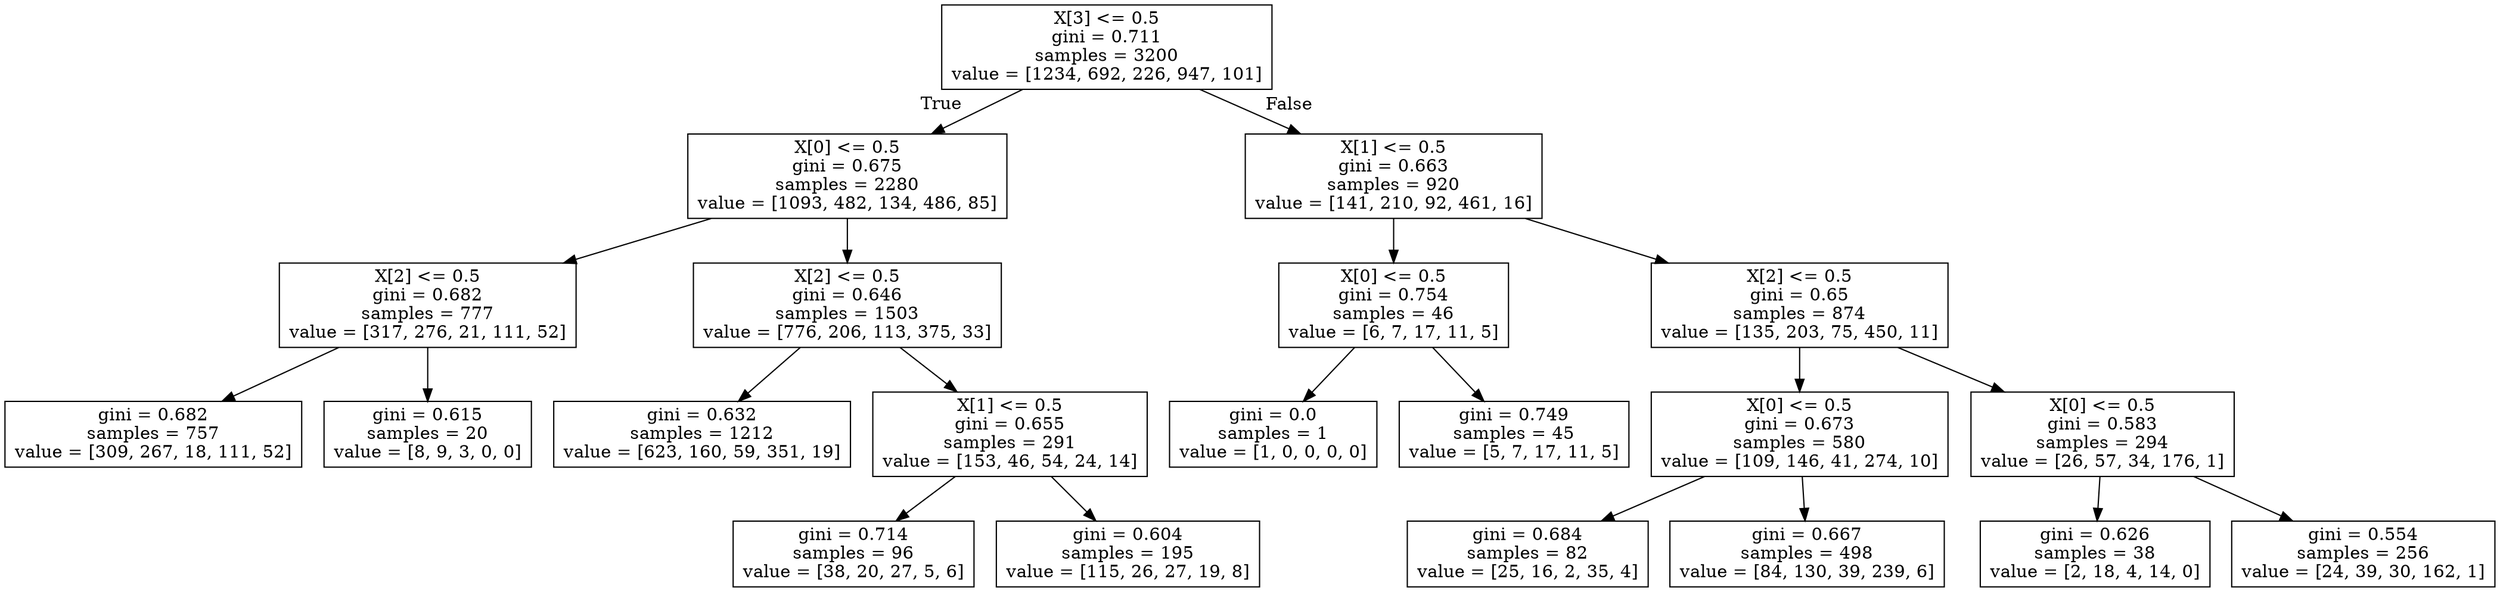 digraph Tree {
node [shape=box] ;
0 [label="X[3] <= 0.5\ngini = 0.711\nsamples = 3200\nvalue = [1234, 692, 226, 947, 101]"] ;
1 [label="X[0] <= 0.5\ngini = 0.675\nsamples = 2280\nvalue = [1093, 482, 134, 486, 85]"] ;
0 -> 1 [labeldistance=2.5, labelangle=45, headlabel="True"] ;
2 [label="X[2] <= 0.5\ngini = 0.682\nsamples = 777\nvalue = [317, 276, 21, 111, 52]"] ;
1 -> 2 ;
3 [label="gini = 0.682\nsamples = 757\nvalue = [309, 267, 18, 111, 52]"] ;
2 -> 3 ;
4 [label="gini = 0.615\nsamples = 20\nvalue = [8, 9, 3, 0, 0]"] ;
2 -> 4 ;
5 [label="X[2] <= 0.5\ngini = 0.646\nsamples = 1503\nvalue = [776, 206, 113, 375, 33]"] ;
1 -> 5 ;
6 [label="gini = 0.632\nsamples = 1212\nvalue = [623, 160, 59, 351, 19]"] ;
5 -> 6 ;
7 [label="X[1] <= 0.5\ngini = 0.655\nsamples = 291\nvalue = [153, 46, 54, 24, 14]"] ;
5 -> 7 ;
8 [label="gini = 0.714\nsamples = 96\nvalue = [38, 20, 27, 5, 6]"] ;
7 -> 8 ;
9 [label="gini = 0.604\nsamples = 195\nvalue = [115, 26, 27, 19, 8]"] ;
7 -> 9 ;
10 [label="X[1] <= 0.5\ngini = 0.663\nsamples = 920\nvalue = [141, 210, 92, 461, 16]"] ;
0 -> 10 [labeldistance=2.5, labelangle=-45, headlabel="False"] ;
11 [label="X[0] <= 0.5\ngini = 0.754\nsamples = 46\nvalue = [6, 7, 17, 11, 5]"] ;
10 -> 11 ;
12 [label="gini = 0.0\nsamples = 1\nvalue = [1, 0, 0, 0, 0]"] ;
11 -> 12 ;
13 [label="gini = 0.749\nsamples = 45\nvalue = [5, 7, 17, 11, 5]"] ;
11 -> 13 ;
14 [label="X[2] <= 0.5\ngini = 0.65\nsamples = 874\nvalue = [135, 203, 75, 450, 11]"] ;
10 -> 14 ;
15 [label="X[0] <= 0.5\ngini = 0.673\nsamples = 580\nvalue = [109, 146, 41, 274, 10]"] ;
14 -> 15 ;
16 [label="gini = 0.684\nsamples = 82\nvalue = [25, 16, 2, 35, 4]"] ;
15 -> 16 ;
17 [label="gini = 0.667\nsamples = 498\nvalue = [84, 130, 39, 239, 6]"] ;
15 -> 17 ;
18 [label="X[0] <= 0.5\ngini = 0.583\nsamples = 294\nvalue = [26, 57, 34, 176, 1]"] ;
14 -> 18 ;
19 [label="gini = 0.626\nsamples = 38\nvalue = [2, 18, 4, 14, 0]"] ;
18 -> 19 ;
20 [label="gini = 0.554\nsamples = 256\nvalue = [24, 39, 30, 162, 1]"] ;
18 -> 20 ;
}